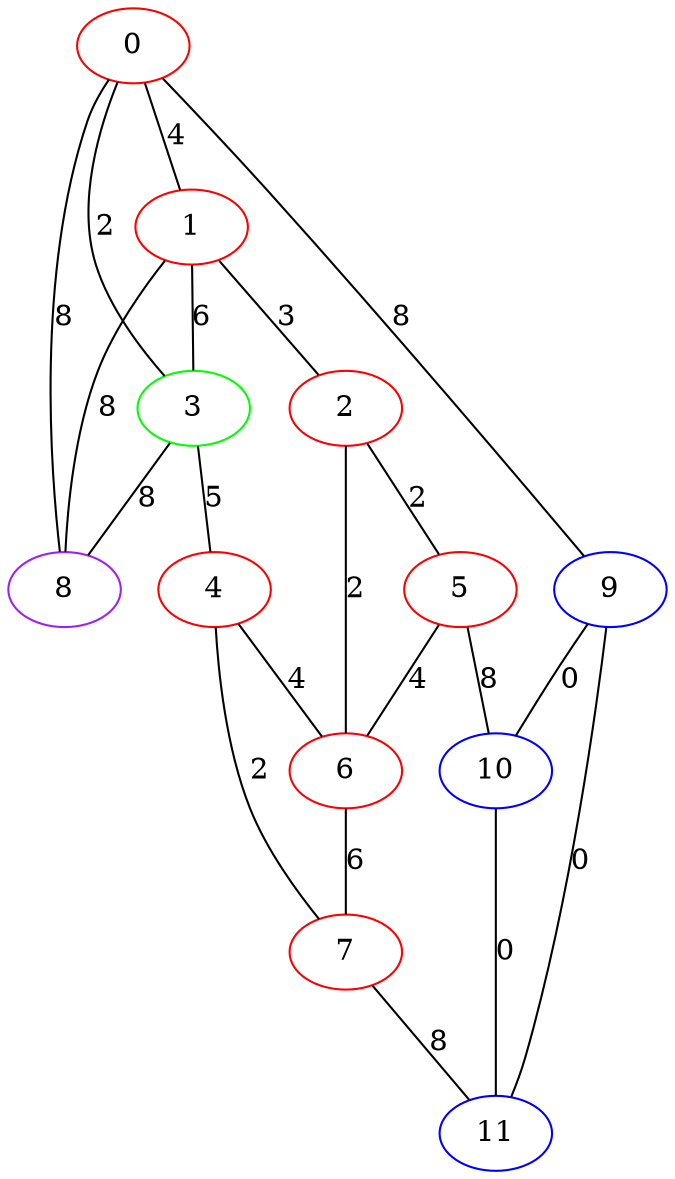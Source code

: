 graph "" {
0 [color=red, weight=1];
1 [color=red, weight=1];
2 [color=red, weight=1];
3 [color=green, weight=2];
4 [color=red, weight=1];
5 [color=red, weight=1];
6 [color=red, weight=1];
7 [color=red, weight=1];
8 [color=purple, weight=4];
9 [color=blue, weight=3];
10 [color=blue, weight=3];
11 [color=blue, weight=3];
0 -- 8  [key=0, label=8];
0 -- 1  [key=0, label=4];
0 -- 3  [key=0, label=2];
0 -- 9  [key=0, label=8];
1 -- 8  [key=0, label=8];
1 -- 2  [key=0, label=3];
1 -- 3  [key=0, label=6];
2 -- 5  [key=0, label=2];
2 -- 6  [key=0, label=2];
3 -- 4  [key=0, label=5];
3 -- 8  [key=0, label=8];
4 -- 6  [key=0, label=4];
4 -- 7  [key=0, label=2];
5 -- 10  [key=0, label=8];
5 -- 6  [key=0, label=4];
6 -- 7  [key=0, label=6];
7 -- 11  [key=0, label=8];
9 -- 10  [key=0, label=0];
9 -- 11  [key=0, label=0];
10 -- 11  [key=0, label=0];
}
